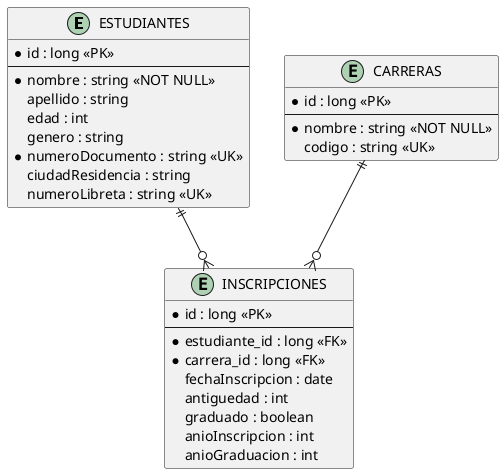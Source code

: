 @startuml DiagramaER
entity "ESTUDIANTES" as est {
  *id : long <<PK>>
  --
  *nombre : string <<NOT NULL>>
  apellido : string
  edad : int
  genero : string
  *numeroDocumento : string <<UK>>
  ciudadResidencia : string
  numeroLibreta : string <<UK>>
}

entity "CARRERAS" as car {
  *id : long <<PK>>
  --
  *nombre : string <<NOT NULL>>
  codigo : string <<UK>>
}

entity "INSCRIPCIONES" as ins {
  *id : long <<PK>>
  --
  *estudiante_id : long <<FK>>
  *carrera_id : long <<FK>>
  fechaInscripcion : date
  antiguedad : int
  graduado : boolean
  anioInscripcion : int
  anioGraduacion : int
}

est ||--o{ ins
car ||--o{ ins
@enduml